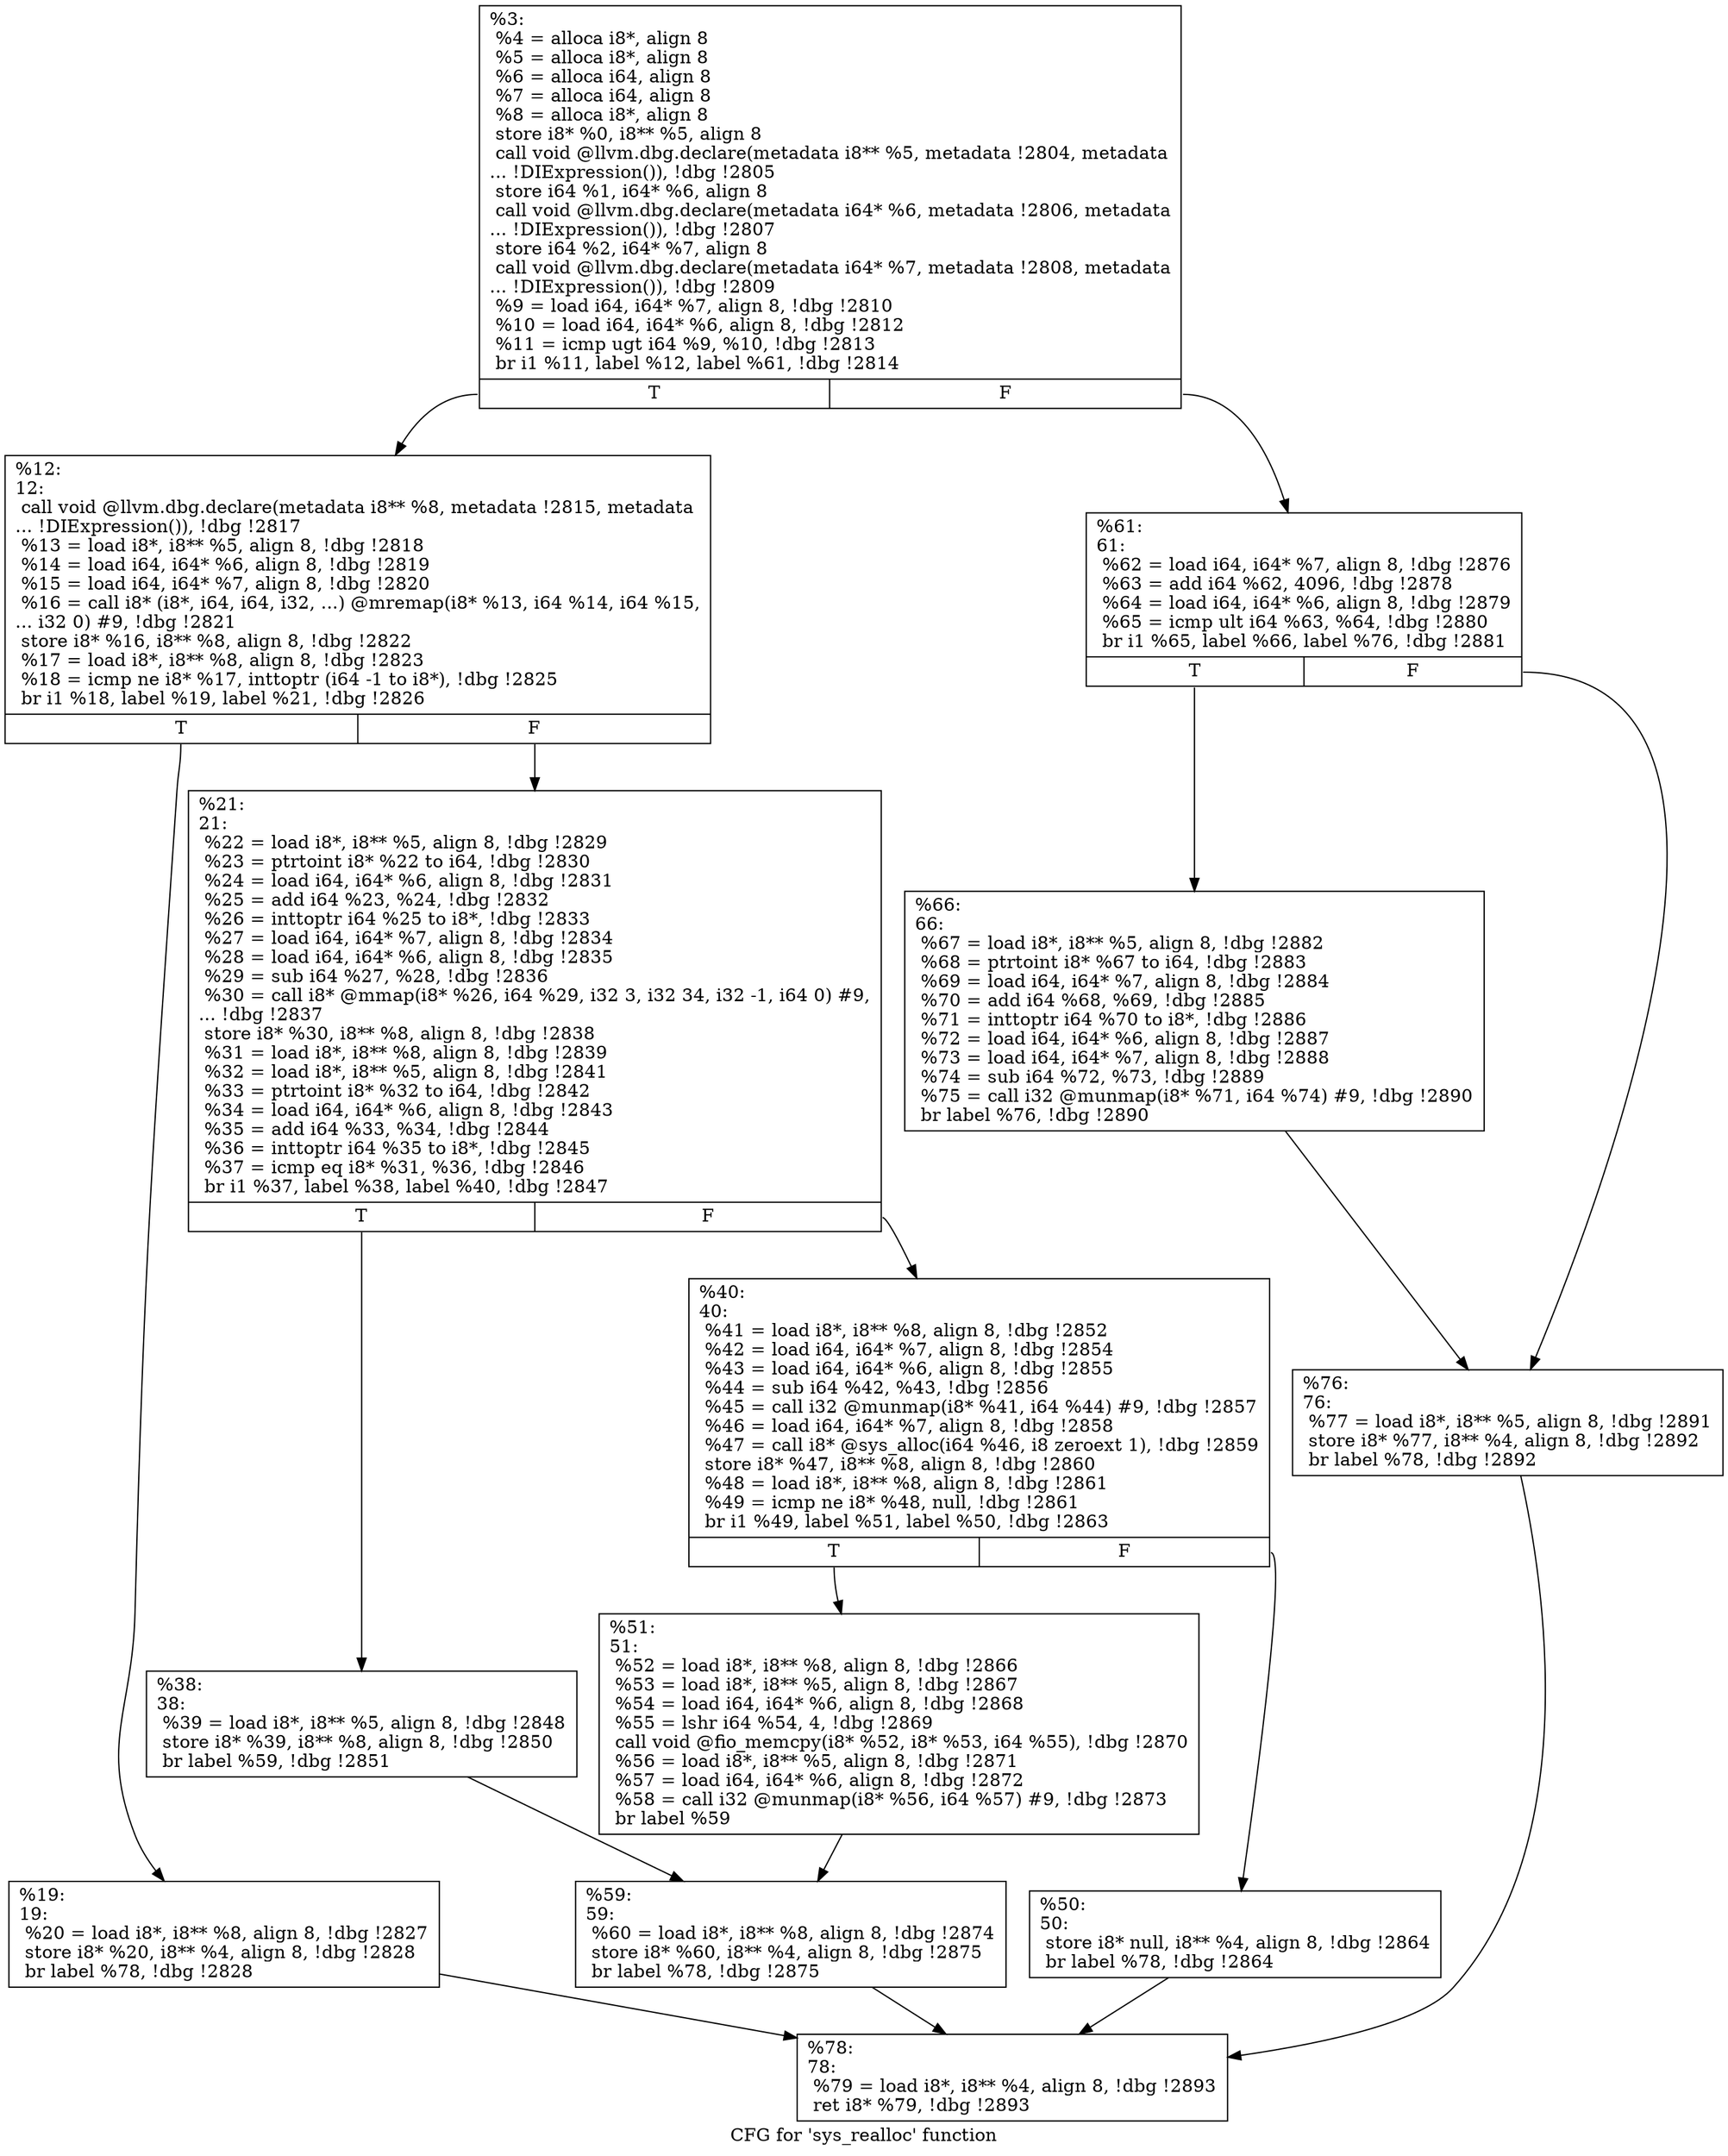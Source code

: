 digraph "CFG for 'sys_realloc' function" {
	label="CFG for 'sys_realloc' function";

	Node0x55685165dc50 [shape=record,label="{%3:\l  %4 = alloca i8*, align 8\l  %5 = alloca i8*, align 8\l  %6 = alloca i64, align 8\l  %7 = alloca i64, align 8\l  %8 = alloca i8*, align 8\l  store i8* %0, i8** %5, align 8\l  call void @llvm.dbg.declare(metadata i8** %5, metadata !2804, metadata\l... !DIExpression()), !dbg !2805\l  store i64 %1, i64* %6, align 8\l  call void @llvm.dbg.declare(metadata i64* %6, metadata !2806, metadata\l... !DIExpression()), !dbg !2807\l  store i64 %2, i64* %7, align 8\l  call void @llvm.dbg.declare(metadata i64* %7, metadata !2808, metadata\l... !DIExpression()), !dbg !2809\l  %9 = load i64, i64* %7, align 8, !dbg !2810\l  %10 = load i64, i64* %6, align 8, !dbg !2812\l  %11 = icmp ugt i64 %9, %10, !dbg !2813\l  br i1 %11, label %12, label %61, !dbg !2814\l|{<s0>T|<s1>F}}"];
	Node0x55685165dc50:s0 -> Node0x55685165dd90;
	Node0x55685165dc50:s1 -> Node0x55685165e010;
	Node0x55685165dd90 [shape=record,label="{%12:\l12:                                               \l  call void @llvm.dbg.declare(metadata i8** %8, metadata !2815, metadata\l... !DIExpression()), !dbg !2817\l  %13 = load i8*, i8** %5, align 8, !dbg !2818\l  %14 = load i64, i64* %6, align 8, !dbg !2819\l  %15 = load i64, i64* %7, align 8, !dbg !2820\l  %16 = call i8* (i8*, i64, i64, i32, ...) @mremap(i8* %13, i64 %14, i64 %15,\l... i32 0) #9, !dbg !2821\l  store i8* %16, i8** %8, align 8, !dbg !2822\l  %17 = load i8*, i8** %8, align 8, !dbg !2823\l  %18 = icmp ne i8* %17, inttoptr (i64 -1 to i8*), !dbg !2825\l  br i1 %18, label %19, label %21, !dbg !2826\l|{<s0>T|<s1>F}}"];
	Node0x55685165dd90:s0 -> Node0x55685165dde0;
	Node0x55685165dd90:s1 -> Node0x55685165de30;
	Node0x55685165dde0 [shape=record,label="{%19:\l19:                                               \l  %20 = load i8*, i8** %8, align 8, !dbg !2827\l  store i8* %20, i8** %4, align 8, !dbg !2828\l  br label %78, !dbg !2828\l}"];
	Node0x55685165dde0 -> Node0x55685165e100;
	Node0x55685165de30 [shape=record,label="{%21:\l21:                                               \l  %22 = load i8*, i8** %5, align 8, !dbg !2829\l  %23 = ptrtoint i8* %22 to i64, !dbg !2830\l  %24 = load i64, i64* %6, align 8, !dbg !2831\l  %25 = add i64 %23, %24, !dbg !2832\l  %26 = inttoptr i64 %25 to i8*, !dbg !2833\l  %27 = load i64, i64* %7, align 8, !dbg !2834\l  %28 = load i64, i64* %6, align 8, !dbg !2835\l  %29 = sub i64 %27, %28, !dbg !2836\l  %30 = call i8* @mmap(i8* %26, i64 %29, i32 3, i32 34, i32 -1, i64 0) #9,\l... !dbg !2837\l  store i8* %30, i8** %8, align 8, !dbg !2838\l  %31 = load i8*, i8** %8, align 8, !dbg !2839\l  %32 = load i8*, i8** %5, align 8, !dbg !2841\l  %33 = ptrtoint i8* %32 to i64, !dbg !2842\l  %34 = load i64, i64* %6, align 8, !dbg !2843\l  %35 = add i64 %33, %34, !dbg !2844\l  %36 = inttoptr i64 %35 to i8*, !dbg !2845\l  %37 = icmp eq i8* %31, %36, !dbg !2846\l  br i1 %37, label %38, label %40, !dbg !2847\l|{<s0>T|<s1>F}}"];
	Node0x55685165de30:s0 -> Node0x55685165de80;
	Node0x55685165de30:s1 -> Node0x55685165ded0;
	Node0x55685165de80 [shape=record,label="{%38:\l38:                                               \l  %39 = load i8*, i8** %5, align 8, !dbg !2848\l  store i8* %39, i8** %8, align 8, !dbg !2850\l  br label %59, !dbg !2851\l}"];
	Node0x55685165de80 -> Node0x55685165dfc0;
	Node0x55685165ded0 [shape=record,label="{%40:\l40:                                               \l  %41 = load i8*, i8** %8, align 8, !dbg !2852\l  %42 = load i64, i64* %7, align 8, !dbg !2854\l  %43 = load i64, i64* %6, align 8, !dbg !2855\l  %44 = sub i64 %42, %43, !dbg !2856\l  %45 = call i32 @munmap(i8* %41, i64 %44) #9, !dbg !2857\l  %46 = load i64, i64* %7, align 8, !dbg !2858\l  %47 = call i8* @sys_alloc(i64 %46, i8 zeroext 1), !dbg !2859\l  store i8* %47, i8** %8, align 8, !dbg !2860\l  %48 = load i8*, i8** %8, align 8, !dbg !2861\l  %49 = icmp ne i8* %48, null, !dbg !2861\l  br i1 %49, label %51, label %50, !dbg !2863\l|{<s0>T|<s1>F}}"];
	Node0x55685165ded0:s0 -> Node0x55685165df70;
	Node0x55685165ded0:s1 -> Node0x55685165df20;
	Node0x55685165df20 [shape=record,label="{%50:\l50:                                               \l  store i8* null, i8** %4, align 8, !dbg !2864\l  br label %78, !dbg !2864\l}"];
	Node0x55685165df20 -> Node0x55685165e100;
	Node0x55685165df70 [shape=record,label="{%51:\l51:                                               \l  %52 = load i8*, i8** %8, align 8, !dbg !2866\l  %53 = load i8*, i8** %5, align 8, !dbg !2867\l  %54 = load i64, i64* %6, align 8, !dbg !2868\l  %55 = lshr i64 %54, 4, !dbg !2869\l  call void @fio_memcpy(i8* %52, i8* %53, i64 %55), !dbg !2870\l  %56 = load i8*, i8** %5, align 8, !dbg !2871\l  %57 = load i64, i64* %6, align 8, !dbg !2872\l  %58 = call i32 @munmap(i8* %56, i64 %57) #9, !dbg !2873\l  br label %59\l}"];
	Node0x55685165df70 -> Node0x55685165dfc0;
	Node0x55685165dfc0 [shape=record,label="{%59:\l59:                                               \l  %60 = load i8*, i8** %8, align 8, !dbg !2874\l  store i8* %60, i8** %4, align 8, !dbg !2875\l  br label %78, !dbg !2875\l}"];
	Node0x55685165dfc0 -> Node0x55685165e100;
	Node0x55685165e010 [shape=record,label="{%61:\l61:                                               \l  %62 = load i64, i64* %7, align 8, !dbg !2876\l  %63 = add i64 %62, 4096, !dbg !2878\l  %64 = load i64, i64* %6, align 8, !dbg !2879\l  %65 = icmp ult i64 %63, %64, !dbg !2880\l  br i1 %65, label %66, label %76, !dbg !2881\l|{<s0>T|<s1>F}}"];
	Node0x55685165e010:s0 -> Node0x55685165e060;
	Node0x55685165e010:s1 -> Node0x55685165e0b0;
	Node0x55685165e060 [shape=record,label="{%66:\l66:                                               \l  %67 = load i8*, i8** %5, align 8, !dbg !2882\l  %68 = ptrtoint i8* %67 to i64, !dbg !2883\l  %69 = load i64, i64* %7, align 8, !dbg !2884\l  %70 = add i64 %68, %69, !dbg !2885\l  %71 = inttoptr i64 %70 to i8*, !dbg !2886\l  %72 = load i64, i64* %6, align 8, !dbg !2887\l  %73 = load i64, i64* %7, align 8, !dbg !2888\l  %74 = sub i64 %72, %73, !dbg !2889\l  %75 = call i32 @munmap(i8* %71, i64 %74) #9, !dbg !2890\l  br label %76, !dbg !2890\l}"];
	Node0x55685165e060 -> Node0x55685165e0b0;
	Node0x55685165e0b0 [shape=record,label="{%76:\l76:                                               \l  %77 = load i8*, i8** %5, align 8, !dbg !2891\l  store i8* %77, i8** %4, align 8, !dbg !2892\l  br label %78, !dbg !2892\l}"];
	Node0x55685165e0b0 -> Node0x55685165e100;
	Node0x55685165e100 [shape=record,label="{%78:\l78:                                               \l  %79 = load i8*, i8** %4, align 8, !dbg !2893\l  ret i8* %79, !dbg !2893\l}"];
}
